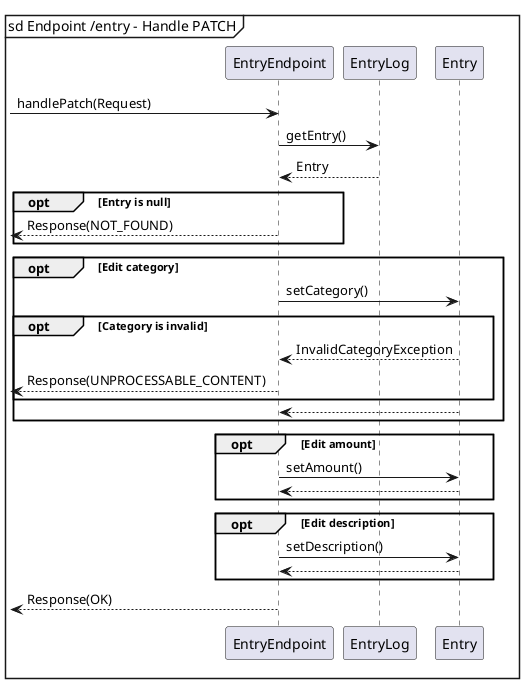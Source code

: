 @startuml
mainframe sd Endpoint /entry - Handle PATCH

-> EntryEndpoint : handlePatch(Request)

EntryEndpoint -> EntryLog : getEntry()
EntryEndpoint <-- EntryLog : Entry
group opt [Entry is null]
    <-- EntryEndpoint : Response(NOT_FOUND)
end

group opt [Edit category]
    EntryEndpoint -> Entry : setCategory()

    group opt [Category is invalid]
        EntryEndpoint <-- Entry : InvalidCategoryException
        <-- EntryEndpoint : Response(UNPROCESSABLE_CONTENT)
    end
    EntryEndpoint <-- Entry
end

group opt [Edit amount]
    EntryEndpoint -> Entry : setAmount()
    EntryEndpoint <-- Entry
end

group opt [Edit description]
    EntryEndpoint -> Entry : setDescription()
    EntryEndpoint <-- Entry
end

<-- EntryEndpoint : Response(OK)
@enduml